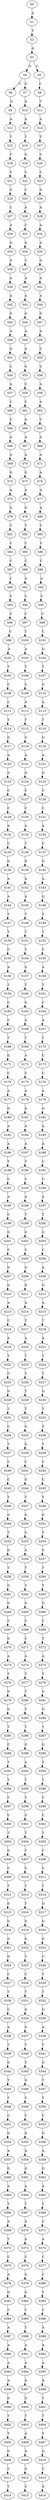 strict digraph  {
	S0 -> S1 [ label = A ];
	S1 -> S2 [ label = T ];
	S2 -> S3 [ label = G ];
	S3 -> S4 [ label = G ];
	S3 -> S5 [ label = C ];
	S4 -> S6 [ label = C ];
	S4 -> S7 [ label = G ];
	S5 -> S8 [ label = C ];
	S6 -> S9 [ label = G ];
	S7 -> S10 [ label = A ];
	S8 -> S11 [ label = T ];
	S9 -> S12 [ label = A ];
	S10 -> S13 [ label = A ];
	S11 -> S14 [ label = A ];
	S12 -> S15 [ label = T ];
	S13 -> S16 [ label = T ];
	S14 -> S17 [ label = T ];
	S15 -> S18 [ label = T ];
	S16 -> S19 [ label = G ];
	S17 -> S20 [ label = C ];
	S18 -> S21 [ label = C ];
	S19 -> S22 [ label = C ];
	S20 -> S23 [ label = C ];
	S21 -> S24 [ label = G ];
	S22 -> S25 [ label = C ];
	S23 -> S26 [ label = G ];
	S24 -> S27 [ label = C ];
	S25 -> S28 [ label = A ];
	S26 -> S29 [ label = A ];
	S27 -> S30 [ label = A ];
	S28 -> S31 [ label = C ];
	S29 -> S32 [ label = A ];
	S30 -> S33 [ label = G ];
	S31 -> S34 [ label = G ];
	S32 -> S35 [ label = A ];
	S33 -> S36 [ label = G ];
	S34 -> S37 [ label = T ];
	S35 -> S38 [ label = G ];
	S36 -> S39 [ label = A ];
	S37 -> S40 [ label = A ];
	S38 -> S41 [ label = A ];
	S39 -> S42 [ label = A ];
	S40 -> S43 [ label = A ];
	S41 -> S44 [ label = A ];
	S42 -> S45 [ label = G ];
	S43 -> S46 [ label = G ];
	S44 -> S47 [ label = G ];
	S45 -> S48 [ label = A ];
	S46 -> S49 [ label = A ];
	S47 -> S50 [ label = A ];
	S48 -> S51 [ label = G ];
	S49 -> S52 [ label = A ];
	S50 -> S53 [ label = C ];
	S51 -> S54 [ label = C ];
	S52 -> S55 [ label = G ];
	S53 -> S56 [ label = C ];
	S54 -> S57 [ label = A ];
	S55 -> S58 [ label = C ];
	S56 -> S59 [ label = A ];
	S57 -> S60 [ label = C ];
	S58 -> S61 [ label = C ];
	S59 -> S62 [ label = A ];
	S60 -> S63 [ label = C ];
	S61 -> S64 [ label = A ];
	S62 -> S65 [ label = C ];
	S63 -> S66 [ label = A ];
	S64 -> S67 [ label = A ];
	S65 -> S68 [ label = A ];
	S66 -> S69 [ label = A ];
	S67 -> S70 [ label = A ];
	S68 -> S71 [ label = A ];
	S69 -> S72 [ label = G ];
	S70 -> S73 [ label = G ];
	S71 -> S74 [ label = A ];
	S72 -> S75 [ label = A ];
	S73 -> S76 [ label = A ];
	S74 -> S77 [ label = A ];
	S75 -> S78 [ label = G ];
	S76 -> S79 [ label = G ];
	S77 -> S80 [ label = A ];
	S78 -> S81 [ label = C ];
	S79 -> S82 [ label = T ];
	S80 -> S83 [ label = C ];
	S81 -> S84 [ label = C ];
	S82 -> S85 [ label = C ];
	S83 -> S86 [ label = C ];
	S84 -> S87 [ label = C ];
	S85 -> S88 [ label = C ];
	S86 -> S89 [ label = C ];
	S87 -> S90 [ label = C ];
	S88 -> S91 [ label = A ];
	S89 -> S92 [ label = A ];
	S90 -> S93 [ label = C ];
	S91 -> S94 [ label = C ];
	S92 -> S95 [ label = C ];
	S93 -> S96 [ label = C ];
	S94 -> S97 [ label = C ];
	S95 -> S98 [ label = C ];
	S96 -> S99 [ label = G ];
	S97 -> S100 [ label = T ];
	S98 -> S101 [ label = C ];
	S99 -> S102 [ label = A ];
	S100 -> S103 [ label = A ];
	S101 -> S104 [ label = G ];
	S102 -> S105 [ label = T ];
	S103 -> S106 [ label = T ];
	S104 -> S107 [ label = T ];
	S105 -> S108 [ label = C ];
	S106 -> S109 [ label = C ];
	S107 -> S110 [ label = G ];
	S108 -> S111 [ label = C ];
	S109 -> S112 [ label = A ];
	S110 -> S113 [ label = A ];
	S111 -> S114 [ label = T ];
	S112 -> S115 [ label = T ];
	S113 -> S116 [ label = T ];
	S114 -> S117 [ label = G ];
	S115 -> S118 [ label = G ];
	S116 -> S119 [ label = G ];
	S117 -> S120 [ label = A ];
	S118 -> S121 [ label = A ];
	S119 -> S122 [ label = A ];
	S120 -> S123 [ label = G ];
	S121 -> S124 [ label = G ];
	S122 -> S125 [ label = G ];
	S123 -> S126 [ label = C ];
	S124 -> S127 [ label = C ];
	S125 -> S128 [ label = C ];
	S126 -> S129 [ label = C ];
	S127 -> S130 [ label = C ];
	S128 -> S131 [ label = C ];
	S129 -> S132 [ label = A ];
	S130 -> S133 [ label = A ];
	S131 -> S134 [ label = A ];
	S132 -> S135 [ label = C ];
	S133 -> S136 [ label = T ];
	S134 -> S137 [ label = C ];
	S135 -> S138 [ label = G ];
	S136 -> S139 [ label = G ];
	S137 -> S140 [ label = G ];
	S138 -> S141 [ label = A ];
	S139 -> S142 [ label = A ];
	S140 -> S143 [ label = A ];
	S141 -> S144 [ label = A ];
	S142 -> S145 [ label = A ];
	S143 -> S146 [ label = G ];
	S144 -> S147 [ label = T ];
	S145 -> S148 [ label = T ];
	S146 -> S149 [ label = T ];
	S147 -> S150 [ label = T ];
	S148 -> S151 [ label = T ];
	S149 -> S152 [ label = T ];
	S150 -> S153 [ label = C ];
	S151 -> S154 [ label = T ];
	S152 -> S155 [ label = C ];
	S153 -> S156 [ label = A ];
	S154 -> S157 [ label = G ];
	S155 -> S158 [ label = A ];
	S156 -> S159 [ label = T ];
	S157 -> S160 [ label = T ];
	S158 -> S161 [ label = T ];
	S159 -> S162 [ label = C ];
	S160 -> S163 [ label = G ];
	S161 -> S164 [ label = C ];
	S162 -> S165 [ label = C ];
	S163 -> S166 [ label = A ];
	S164 -> S167 [ label = A ];
	S165 -> S168 [ label = T ];
	S166 -> S169 [ label = T ];
	S167 -> S170 [ label = T ];
	S168 -> S171 [ label = G ];
	S169 -> S172 [ label = A ];
	S170 -> S173 [ label = C ];
	S171 -> S174 [ label = C ];
	S172 -> S175 [ label = C ];
	S173 -> S176 [ label = C ];
	S174 -> S177 [ label = A ];
	S175 -> S178 [ label = A ];
	S176 -> S179 [ label = A ];
	S177 -> S180 [ label = G ];
	S178 -> S181 [ label = A ];
	S179 -> S182 [ label = G ];
	S180 -> S183 [ label = A ];
	S181 -> S184 [ label = A ];
	S182 -> S185 [ label = A ];
	S183 -> S186 [ label = A ];
	S184 -> S187 [ label = A ];
	S185 -> S188 [ label = A ];
	S186 -> S189 [ label = T ];
	S187 -> S190 [ label = T ];
	S188 -> S191 [ label = C ];
	S189 -> S192 [ label = C ];
	S190 -> S193 [ label = C ];
	S191 -> S194 [ label = C ];
	S192 -> S195 [ label = A ];
	S193 -> S196 [ label = A ];
	S194 -> S197 [ label = A ];
	S195 -> S198 [ label = C ];
	S196 -> S199 [ label = T ];
	S197 -> S200 [ label = T ];
	S198 -> S201 [ label = G ];
	S199 -> S202 [ label = G ];
	S200 -> S203 [ label = G ];
	S201 -> S204 [ label = C ];
	S202 -> S205 [ label = C ];
	S203 -> S206 [ label = C ];
	S204 -> S207 [ label = G ];
	S205 -> S208 [ label = G ];
	S206 -> S209 [ label = A ];
	S207 -> S210 [ label = G ];
	S208 -> S211 [ label = G ];
	S209 -> S212 [ label = G ];
	S210 -> S213 [ label = A ];
	S211 -> S214 [ label = A ];
	S212 -> S215 [ label = A ];
	S213 -> S216 [ label = C ];
	S214 -> S217 [ label = T ];
	S215 -> S218 [ label = T ];
	S216 -> S219 [ label = A ];
	S217 -> S220 [ label = A ];
	S218 -> S221 [ label = A ];
	S219 -> S222 [ label = T ];
	S220 -> S223 [ label = T ];
	S221 -> S224 [ label = T ];
	S222 -> S225 [ label = C ];
	S223 -> S226 [ label = T ];
	S224 -> S227 [ label = T ];
	S225 -> S228 [ label = G ];
	S226 -> S229 [ label = T ];
	S227 -> S230 [ label = G ];
	S228 -> S231 [ label = T ];
	S229 -> S232 [ label = T ];
	S230 -> S233 [ label = T ];
	S231 -> S234 [ label = C ];
	S232 -> S235 [ label = G ];
	S233 -> S236 [ label = T ];
	S234 -> S237 [ label = T ];
	S235 -> S238 [ label = G ];
	S236 -> S239 [ label = T ];
	S237 -> S240 [ label = C ];
	S238 -> S241 [ label = C ];
	S239 -> S242 [ label = C ];
	S240 -> S243 [ label = C ];
	S241 -> S244 [ label = G ];
	S242 -> S245 [ label = C ];
	S243 -> S246 [ label = T ];
	S244 -> S247 [ label = T ];
	S245 -> S248 [ label = T ];
	S246 -> S249 [ label = G ];
	S247 -> S250 [ label = G ];
	S248 -> S251 [ label = G ];
	S249 -> S252 [ label = T ];
	S250 -> S253 [ label = C ];
	S251 -> S254 [ label = T ];
	S252 -> S255 [ label = G ];
	S253 -> S256 [ label = A ];
	S254 -> S257 [ label = G ];
	S255 -> S258 [ label = T ];
	S256 -> S259 [ label = T ];
	S257 -> S260 [ label = T ];
	S258 -> S261 [ label = G ];
	S259 -> S262 [ label = T ];
	S260 -> S263 [ label = T ];
	S261 -> S264 [ label = G ];
	S262 -> S265 [ label = G ];
	S263 -> S266 [ label = G ];
	S264 -> S267 [ label = C ];
	S265 -> S268 [ label = C ];
	S266 -> S269 [ label = C ];
	S267 -> S270 [ label = G ];
	S268 -> S271 [ label = C ];
	S269 -> S272 [ label = T ];
	S270 -> S273 [ label = A ];
	S271 -> S274 [ label = A ];
	S272 -> S275 [ label = A ];
	S273 -> S276 [ label = T ];
	S274 -> S277 [ label = T ];
	S275 -> S278 [ label = T ];
	S276 -> S279 [ label = G ];
	S277 -> S280 [ label = T ];
	S278 -> S281 [ label = G ];
	S279 -> S282 [ label = G ];
	S280 -> S283 [ label = T ];
	S281 -> S284 [ label = G ];
	S282 -> S285 [ label = T ];
	S283 -> S286 [ label = T ];
	S284 -> S287 [ label = T ];
	S285 -> S288 [ label = C ];
	S286 -> S289 [ label = G ];
	S287 -> S290 [ label = G ];
	S288 -> S291 [ label = T ];
	S289 -> S292 [ label = A ];
	S290 -> S293 [ label = T ];
	S291 -> S294 [ label = T ];
	S292 -> S295 [ label = T ];
	S293 -> S296 [ label = T ];
	S294 -> S297 [ label = C ];
	S295 -> S298 [ label = T ];
	S296 -> S299 [ label = C ];
	S297 -> S300 [ label = C ];
	S298 -> S301 [ label = G ];
	S299 -> S302 [ label = C ];
	S300 -> S303 [ label = T ];
	S301 -> S304 [ label = T ];
	S302 -> S305 [ label = T ];
	S303 -> S306 [ label = G ];
	S304 -> S307 [ label = T ];
	S305 -> S308 [ label = C ];
	S306 -> S309 [ label = C ];
	S307 -> S310 [ label = C ];
	S308 -> S311 [ label = C ];
	S309 -> S312 [ label = T ];
	S310 -> S313 [ label = T ];
	S311 -> S314 [ label = T ];
	S312 -> S315 [ label = G ];
	S313 -> S316 [ label = T ];
	S314 -> S317 [ label = G ];
	S315 -> S318 [ label = G ];
	S316 -> S319 [ label = G ];
	S317 -> S320 [ label = G ];
	S318 -> S321 [ label = G ];
	S319 -> S322 [ label = G ];
	S320 -> S323 [ label = G ];
	S321 -> S324 [ label = G ];
	S322 -> S325 [ label = T ];
	S323 -> S326 [ label = C ];
	S324 -> S327 [ label = C ];
	S325 -> S328 [ label = C ];
	S326 -> S329 [ label = T ];
	S327 -> S330 [ label = T ];
	S328 -> S331 [ label = T ];
	S329 -> S332 [ label = T ];
	S330 -> S333 [ label = C ];
	S331 -> S334 [ label = G ];
	S332 -> S335 [ label = G ];
	S333 -> S336 [ label = A ];
	S334 -> S337 [ label = G ];
	S335 -> S338 [ label = A ];
	S336 -> S339 [ label = T ];
	S337 -> S340 [ label = T ];
	S338 -> S341 [ label = T ];
	S339 -> S342 [ label = G ];
	S340 -> S343 [ label = T ];
	S341 -> S344 [ label = G ];
	S342 -> S345 [ label = T ];
	S343 -> S346 [ label = G ];
	S344 -> S347 [ label = T ];
	S345 -> S348 [ label = T ];
	S346 -> S349 [ label = C ];
	S347 -> S350 [ label = T ];
	S348 -> S351 [ label = C ];
	S349 -> S352 [ label = C ];
	S350 -> S353 [ label = C ];
	S351 -> S354 [ label = G ];
	S352 -> S355 [ label = G ];
	S353 -> S356 [ label = G ];
	S354 -> S357 [ label = A ];
	S355 -> S358 [ label = A ];
	S356 -> S359 [ label = A ];
	S357 -> S360 [ label = G ];
	S358 -> S361 [ label = G ];
	S359 -> S362 [ label = G ];
	S360 -> S363 [ label = A ];
	S361 -> S364 [ label = A ];
	S362 -> S365 [ label = A ];
	S363 -> S366 [ label = T ];
	S364 -> S367 [ label = T ];
	S365 -> S368 [ label = T ];
	S366 -> S369 [ label = A ];
	S367 -> S370 [ label = A ];
	S368 -> S371 [ label = C ];
	S369 -> S372 [ label = T ];
	S370 -> S373 [ label = A ];
	S371 -> S374 [ label = A ];
	S372 -> S375 [ label = C ];
	S373 -> S376 [ label = C ];
	S374 -> S377 [ label = C ];
	S375 -> S378 [ label = A ];
	S376 -> S379 [ label = G ];
	S377 -> S380 [ label = C ];
	S378 -> S381 [ label = G ];
	S379 -> S382 [ label = G ];
	S380 -> S383 [ label = T ];
	S381 -> S384 [ label = C ];
	S382 -> S385 [ label = C ];
	S383 -> S386 [ label = C ];
	S384 -> S387 [ label = A ];
	S385 -> S388 [ label = T ];
	S386 -> S389 [ label = A ];
	S387 -> S390 [ label = A ];
	S388 -> S391 [ label = A ];
	S389 -> S392 [ label = A ];
	S390 -> S393 [ label = A ];
	S391 -> S394 [ label = A ];
	S392 -> S395 [ label = A ];
	S393 -> S396 [ label = A ];
	S394 -> S397 [ label = A ];
	S395 -> S398 [ label = A ];
	S396 -> S399 [ label = G ];
	S397 -> S400 [ label = G ];
	S398 -> S401 [ label = T ];
	S399 -> S402 [ label = T ];
	S400 -> S403 [ label = T ];
	S401 -> S404 [ label = T ];
	S402 -> S405 [ label = T ];
	S403 -> S406 [ label = A ];
	S404 -> S407 [ label = T ];
	S405 -> S408 [ label = G ];
	S406 -> S409 [ label = A ];
	S407 -> S410 [ label = G ];
	S408 -> S411 [ label = C ];
	S409 -> S412 [ label = G ];
	S410 -> S413 [ label = C ];
	S411 -> S414 [ label = T ];
	S412 -> S415 [ label = C ];
	S413 -> S416 [ label = A ];
}

